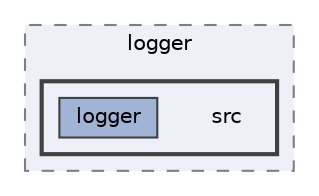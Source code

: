 digraph "src"
{
 // LATEX_PDF_SIZE
  bgcolor="transparent";
  edge [fontname=Helvetica,fontsize=10,labelfontname=Helvetica,labelfontsize=10];
  node [fontname=Helvetica,fontsize=10,shape=box,height=0.2,width=0.4];
  compound=true
  subgraph clusterdir_f65cdd71a98422d597f71eb457f8de22 {
    graph [ bgcolor="#edf0f7", pencolor="grey50", label="logger", fontname=Helvetica,fontsize=10 style="filled,dashed", URL="dir_f65cdd71a98422d597f71eb457f8de22.html",tooltip=""]
  subgraph clusterdir_688fd7799d3f3f822c366bbe072dda3f {
    graph [ bgcolor="#edf0f7", pencolor="grey25", label="", fontname=Helvetica,fontsize=10 style="filled,bold", URL="dir_688fd7799d3f3f822c366bbe072dda3f.html",tooltip=""]
    dir_688fd7799d3f3f822c366bbe072dda3f [shape=plaintext, label="src"];
  dir_bd0841a8736d652d81b8e8d88de1b14a [label="logger", fillcolor="#a2b4d6", color="grey25", style="filled", URL="dir_bd0841a8736d652d81b8e8d88de1b14a.html",tooltip=""];
  }
  }
}
